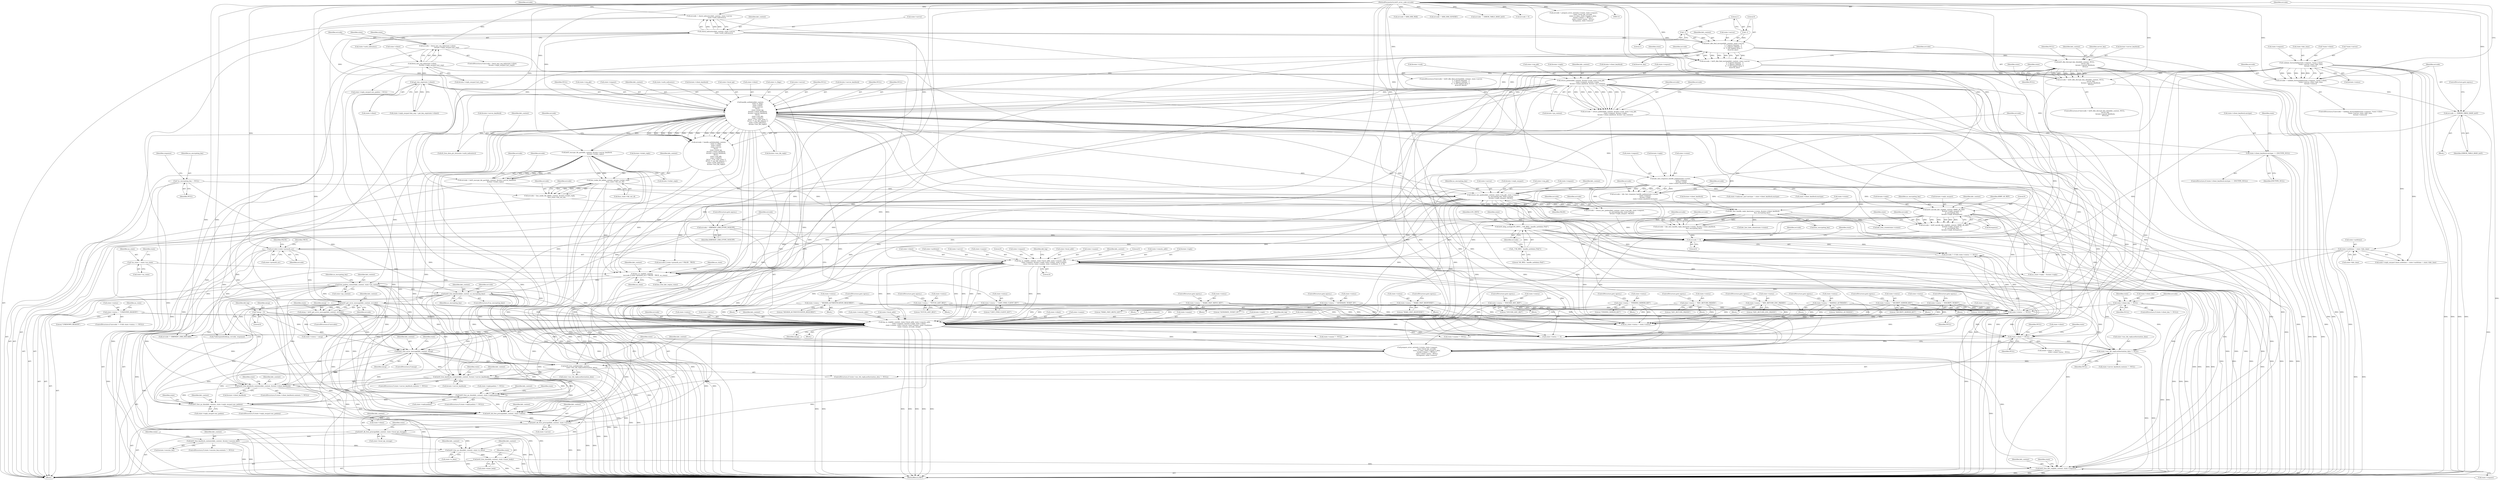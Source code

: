 digraph "0_krb5_ffb35baac6981f9e8914f8f3bffd37f284b85970@API" {
"1001007" [label="(Call,krb5_free_keyblock_contents(kdc_context, &state->client_keyblock))"];
"1000837" [label="(Call,krb5_free_keyblock(kdc_context, as_encrypting_key))"];
"1000830" [label="(Call,free_padata_context(kdc_context, state->pa_context))"];
"1000817" [label="(Call,kau_as_req(kdc_context,\n              (errcode || state->preauth_err) ? FALSE : TRUE, au_state))"];
"1000250" [label="(Call,krb5_dbe_decrypt_key_data(kdc_context, NULL,\n                                             server_key,\n                                             &state->server_keyblock,\n                                             NULL))"];
"1000228" [label="(Call,krb5_dbe_find_enctype(kdc_context, state->server,\n                                         -1, /* ignore keytype   */\n                                         -1, /* Ignore salttype  */\n                                         0,  /* Get highest kvno */\n                                         &server_key))"];
"1000198" [label="(Call,check_indicators(kdc_context, state->server,\n                               state->auth_indicators))"];
"1000233" [label="(Call,-1)"];
"1000235" [label="(Call,-1)"];
"1000521" [label="(Call,krb5_encrypt_tkt_part(kdc_context, &state->server_keyblock,\n                                    &state->ticket_reply))"];
"1000466" [label="(Call,handle_authdata(kdc_context,\n                              state->c_flags,\n                              state->client,\n                              state->server,\n                              NULL,\n                              state->local_tgt,\n                              &state->client_keyblock,\n                              &state->server_keyblock,\n                              NULL,\n                              state->req_pkt,\n                              state->request,\n                              NULL, /* for_user_princ */\n                              NULL, /* enc_tkt_request */\n                              state->auth_indicators,\n                              &state->enc_tkt_reply))"];
"1000413" [label="(Call,return_padata(kdc_context, &state->rock, state->req_pkt,\n                            state->request, &state->reply,\n                            &state->client_keyblock, &state->pa_context))"];
"1000172" [label="(Call,validate_forwardable(state->request, *state->client,\n                                        *state->server, state->kdc_time,\n                                        &state->status))"];
"1000341" [label="(Call,get_key_exp(state->client))"];
"1000307" [label="(Call,fetch_last_req_info(state->client,\n                                       &state->reply_encpart.last_req))"];
"1000542" [label="(Call,kau_make_tkt_id(kdc_context, &state->ticket_reply,\n                              &au_state->tkt_out_id))"];
"1000750" [label="(Call,log_as_req(kdc_context, state->local_addr, state->remote_addr,\n               state->request, &state->reply, state->client, state->cname,\n               state->server, state->sname, state->authtime, 0, 0, 0))"];
"1000677" [label="(Call,krb5_encode_kdc_rep(kdc_context, KRB5_AS_REP,\n                                  &state->reply_encpart, 0,\n                                  as_encrypting_key,\n                                  &state->reply, &response))"];
"1000635" [label="(Call,return_enc_padata(kdc_context, state->req_pkt, state->request,\n                                as_encrypting_key, state->server,\n                                &state->reply_encpart, FALSE))"];
"1000574" [label="(Call,kdc_fast_response_handle_padata(state->rstate,\n                                              state->request,\n                                              &state->reply,\n                                              state->client_keyblock.enctype))"];
"1000447" [label="(Call,state->client_keyblock.enctype == ENCTYPE_NULL)"];
"1000120" [label="(Call,*as_encrypting_key = NULL)"];
"1000386" [label="(Call,state->authtime = state->kdc_time)"];
"1000144" [label="(Call,*au_state = state->au_state)"];
"1000852" [label="(Call,log_as_req(kdc_context, state->local_addr, state->remote_addr,\n                   state->request, &state->reply, state->client,\n                   state->cname, state->server, state->sname, state->authtime,\n                   state->status, errcode, emsg))"];
"1000844" [label="(Call,krb5_get_error_message(kdc_context, errcode))"];
"1000820" [label="(Call,errcode || state->preauth_err)"];
"1000789" [label="(Call,errcode != 0)"];
"1000460" [label="(Call,errcode = KRB5KDC_ERR_ETYPE_NOSUPP)"];
"1000116" [label="(MethodParameterIn,krb5_error_code errcode)"];
"1000519" [label="(Call,errcode = krb5_encrypt_tkt_part(kdc_context, &state->server_keyblock,\n                                    &state->ticket_reply))"];
"1000612" [label="(Call,errcode = kdc_fast_handle_reply_key(state->rstate, &state->client_keyblock,\n                                        &as_encrypting_key))"];
"1000614" [label="(Call,kdc_fast_handle_reply_key(state->rstate, &state->client_keyblock,\n                                        &as_encrypting_key))"];
"1000411" [label="(Call,errcode = return_padata(kdc_context, &state->rock, state->req_pkt,\n                            state->request, &state->reply,\n                            &state->client_keyblock, &state->pa_context))"];
"1000305" [label="(Call,errcode = fetch_last_req_info(state->client,\n                                       &state->reply_encpart.last_req))"];
"1000196" [label="(Call,errcode = check_indicators(kdc_context, state->server,\n                               state->auth_indicators))"];
"1000192" [label="(Call,errcode += ERROR_TABLE_BASE_krb5)"];
"1000170" [label="(Call,errcode = validate_forwardable(state->request, *state->client,\n                                        *state->server, state->kdc_time,\n                                        &state->status))"];
"1000508" [label="(Call,krb5_klog_syslog(LOG_INFO, _(\"AS_REQ : handle_authdata (%d)\"),\n                         errcode))"];
"1000510" [label="(Call,_(\"AS_REQ : handle_authdata (%d)\"))"];
"1000464" [label="(Call,errcode = handle_authdata(kdc_context,\n                              state->c_flags,\n                              state->client,\n                              state->server,\n                              NULL,\n                              state->local_tgt,\n                              &state->client_keyblock,\n                              &state->server_keyblock,\n                              NULL,\n                              state->req_pkt,\n                              state->request,\n                              NULL, /* for_user_princ */\n                              NULL, /* enc_tkt_request */\n                              state->auth_indicators,\n                              &state->enc_tkt_reply))"];
"1000248" [label="(Call,errcode = krb5_dbe_decrypt_key_data(kdc_context, NULL,\n                                             server_key,\n                                             &state->server_keyblock,\n                                             NULL))"];
"1000675" [label="(Call,errcode = krb5_encode_kdc_rep(kdc_context, KRB5_AS_REP,\n                                  &state->reply_encpart, 0,\n                                  as_encrypting_key,\n                                  &state->reply, &response))"];
"1000226" [label="(Call,errcode = krb5_dbe_find_enctype(kdc_context, state->server,\n                                         -1, /* ignore keytype   */\n                                         -1, /* Ignore salttype  */\n                                         0,  /* Get highest kvno */\n                                         &server_key))"];
"1000572" [label="(Call,errcode = kdc_fast_response_handle_padata(state->rstate,\n                                              state->request,\n                                              &state->reply,\n                                              state->client_keyblock.enctype))"];
"1000633" [label="(Call,errcode = return_enc_padata(kdc_context, state->req_pkt, state->request,\n                                as_encrypting_key, state->server,\n                                &state->reply_encpart, FALSE))"];
"1000540" [label="(Call,errcode = kau_make_tkt_id(kdc_context, &state->ticket_reply,\n                              &au_state->tkt_out_id))"];
"1000655" [label="(Call,state->status = \"KDC_RETURN_ENC_PADATA\")"];
"1000714" [label="(Call,state->status = \"ENCODE_KDC_REP\")"];
"1000209" [label="(Call,state->status = \"HIGHER_AUTHENTICATION_REQUIRED\")"];
"1000318" [label="(Call,state->status = \"FETCH_LAST_REQ\")"];
"1000627" [label="(Call,state->status = \"MAKE_FAST_REPLY_KEY\")"];
"1000555" [label="(Call,state->status = \"GENERATE_TICKET_ID\")"];
"1000593" [label="(Call,state->status = \"MAKE_FAST_RESPONSE\")"];
"1000797" [label="(Call,state->status = \"UNKNOWN_REASON\")"];
"1000241" [label="(Call,state->status = \"FINDING_SERVER_KEY\")"];
"1000440" [label="(Call,state->status = \"KDC_RETURN_PADATA\")"];
"1000455" [label="(Call,state->status = \"CANT_FIND_CLIENT_KEY\")"];
"1000792" [label="(Call,state->status == NULL)"];
"1000513" [label="(Call,state->status = \"HANDLE_AUTHDATA\")"];
"1000260" [label="(Call,state->status = \"DECRYPT_SERVER_KEY\")"];
"1000534" [label="(Call,state->status = \"ENCRYPT_TICKET\")"];
"1000693" [label="(Call,state->client_key != NULL)"];
"1000842" [label="(Call,emsg = krb5_get_error_message(kdc_context, errcode))"];
"1000128" [label="(Call,*emsg = 0)"];
"1000978" [label="(Call,krb5_free_authdata(kdc_context,\n                           state->enc_tkt_reply.authorization_data))"];
"1000967" [label="(Call,krb5_free_error_message(kdc_context, emsg))"];
"1000971" [label="(Call,state->enc_tkt_reply.authorization_data != NULL)"];
"1000944" [label="(Call,state->client != NULL)"];
"1000993" [label="(Call,krb5_free_keyblock_contents(kdc_context, &state->server_keyblock))"];
"1001021" [label="(Call,krb5_free_pa_data(kdc_context, state->reply.padata))"];
"1001034" [label="(Call,krb5_free_pa_data(kdc_context, state->reply_encpart.enc_padata))"];
"1001061" [label="(Call,krb5_db_free_principal(kdc_context, state->client))"];
"1001066" [label="(Call,krb5_db_free_principal(kdc_context, state->server))"];
"1001071" [label="(Call,krb5_db_free_principal(kdc_context, state->local_tgt_storage))"];
"1001084" [label="(Call,krb5_free_keyblock_contents(kdc_context, &state->session_key))"];
"1001133" [label="(Call,krb5_free_pa_data(kdc_context, state->e_data))"];
"1001138" [label="(Call,krb5_free_data(kdc_context, state->inner_body))"];
"1001147" [label="(Call,krb5_free_kdc_req(kdc_context, state->request))"];
"1000697" [label="(Identifier,NULL)"];
"1000790" [label="(Identifier,errcode)"];
"1000612" [label="(Call,errcode = kdc_fast_handle_reply_key(state->rstate, &state->client_keyblock,\n                                        &as_encrypting_key))"];
"1000598" [label="(ControlStructure,goto egress;)"];
"1000979" [label="(Identifier,kdc_context)"];
"1000245" [label="(Literal,\"FINDING_SERVER_KEY\")"];
"1000191" [label="(Block,)"];
"1001147" [label="(Call,krb5_free_kdc_req(kdc_context, state->request))"];
"1000320" [label="(Identifier,state)"];
"1000448" [label="(Call,state->client_keyblock.enctype)"];
"1000176" [label="(Call,*state->client)"];
"1000490" [label="(Call,state->req_pkt)"];
"1000542" [label="(Call,kau_make_tkt_id(kdc_context, &state->ticket_reply,\n                              &au_state->tkt_out_id))"];
"1001140" [label="(Call,state->inner_body)"];
"1000830" [label="(Call,free_padata_context(kdc_context, state->pa_context))"];
"1001080" [label="(Identifier,state)"];
"1001149" [label="(Call,state->request)"];
"1000514" [label="(Call,state->status)"];
"1000196" [label="(Call,errcode = check_indicators(kdc_context, state->server,\n                               state->auth_indicators))"];
"1000882" [label="(Call,state->status)"];
"1000614" [label="(Call,kdc_fast_handle_reply_key(state->rstate, &state->client_keyblock,\n                                        &as_encrypting_key))"];
"1000508" [label="(Call,krb5_klog_syslog(LOG_INFO, _(\"AS_REQ : handle_authdata (%d)\"),\n                         errcode))"];
"1000817" [label="(Call,kau_as_req(kdc_context,\n              (errcode || state->preauth_err) ? FALSE : TRUE, au_state))"];
"1000306" [label="(Identifier,errcode)"];
"1000493" [label="(Call,state->request)"];
"1000702" [label="(Identifier,state)"];
"1000636" [label="(Identifier,kdc_context)"];
"1000782" [label="(Literal,0)"];
"1001138" [label="(Call,krb5_free_data(kdc_context, state->inner_body))"];
"1000986" [label="(Call,state->server_keyblock.contents != NULL)"];
"1000541" [label="(Identifier,errcode)"];
"1000574" [label="(Call,kdc_fast_response_handle_padata(state->rstate,\n                                              state->request,\n                                              &state->reply,\n                                              state->client_keyblock.enctype))"];
"1000535" [label="(Call,state->status)"];
"1000456" [label="(Call,state->status)"];
"1000968" [label="(Identifier,kdc_context)"];
"1000464" [label="(Call,errcode = handle_authdata(kdc_context,\n                              state->c_flags,\n                              state->client,\n                              state->server,\n                              NULL,\n                              state->local_tgt,\n                              &state->client_keyblock,\n                              &state->server_keyblock,\n                              NULL,\n                              state->req_pkt,\n                              state->request,\n                              NULL, /* for_user_princ */\n                              NULL, /* enc_tkt_request */\n                              state->auth_indicators,\n                              &state->enc_tkt_reply))"];
"1000318" [label="(Call,state->status = \"FETCH_LAST_REQ\")"];
"1000971" [label="(Call,state->enc_tkt_reply.authorization_data != NULL)"];
"1000572" [label="(Call,errcode = kdc_fast_response_handle_padata(state->rstate,\n                                              state->request,\n                                              &state->reply,\n                                              state->client_keyblock.enctype))"];
"1000411" [label="(Call,errcode = return_padata(kdc_context, &state->rock, state->req_pkt,\n                            state->request, &state->reply,\n                            &state->client_keyblock, &state->pa_context))"];
"1000989" [label="(Identifier,state)"];
"1000662" [label="(Call,kdc_fast_hide_client(state->rstate))"];
"1000387" [label="(Call,state->authtime)"];
"1000507" [label="(Block,)"];
"1000651" [label="(Identifier,FALSE)"];
"1000825" [label="(Identifier,FALSE)"];
"1000622" [label="(Call,&as_encrypting_key)"];
"1000130" [label="(Literal,0)"];
"1001021" [label="(Call,krb5_free_pa_data(kdc_context, state->reply.padata))"];
"1000169" [label="(ControlStructure,if ((errcode = validate_forwardable(state->request, *state->client,\n                                        *state->server, state->kdc_time,\n                                        &state->status))))"];
"1000827" [label="(Identifier,au_state)"];
"1000828" [label="(Call,kau_free_kdc_req(au_state))"];
"1000692" [label="(ControlStructure,if (state->client_key != NULL))"];
"1000926" [label="(Call,prepare_error_as(state->rstate, state->request,\n                                       state->local_tgt, errcode,\n                                       state->e_data, state->typed_e_data,\n                                       ((state->client != NULL) ?\n                                        state->client->princ : NULL),\n                                       &response, state->status))"];
"1000945" [label="(Call,state->client)"];
"1000822" [label="(Call,state->preauth_err)"];
"1000429" [label="(Call,&state->client_keyblock)"];
"1000195" [label="(ControlStructure,goto egress;)"];
"1000467" [label="(Identifier,kdc_context)"];
"1000758" [label="(Call,state->request)"];
"1000180" [label="(Call,*state->server)"];
"1000453" [label="(Identifier,ENCTYPE_NULL)"];
"1000253" [label="(Identifier,server_key)"];
"1000120" [label="(Call,*as_encrypting_key = NULL)"];
"1000446" [label="(ControlStructure,if (state->client_keyblock.enctype == ENCTYPE_NULL))"];
"1000995" [label="(Call,&state->server_keyblock)"];
"1000460" [label="(Call,errcode = KRB5KDC_ERR_ETYPE_NOSUPP)"];
"1000578" [label="(Call,state->request)"];
"1001063" [label="(Call,state->client)"];
"1000832" [label="(Call,state->pa_context)"];
"1000543" [label="(Identifier,kdc_context)"];
"1001139" [label="(Identifier,kdc_context)"];
"1000197" [label="(Identifier,errcode)"];
"1001034" [label="(Call,krb5_free_pa_data(kdc_context, state->reply_encpart.enc_padata))"];
"1000433" [label="(Call,&state->pa_context)"];
"1000265" [label="(ControlStructure,goto egress;)"];
"1001061" [label="(Call,krb5_db_free_principal(kdc_context, state->client))"];
"1000836" [label="(Identifier,as_encrypting_key)"];
"1000675" [label="(Call,errcode = krb5_encode_kdc_rep(kdc_context, KRB5_AS_REP,\n                                  &state->reply_encpart, 0,\n                                  as_encrypting_key,\n                                  &state->reply, &response))"];
"1000506" [label="(Identifier,errcode)"];
"1000517" [label="(Literal,\"HANDLE_AUTHDATA\")"];
"1000838" [label="(Identifier,kdc_context)"];
"1000918" [label="(Call,errcode > KRB_ERR_MAX)"];
"1000802" [label="(Call,au_state->status = state->status)"];
"1000511" [label="(Literal,\"AS_REQ : handle_authdata (%d)\")"];
"1000210" [label="(Call,state->status)"];
"1001073" [label="(Call,state->local_tgt_storage)"];
"1000258" [label="(Identifier,NULL)"];
"1001023" [label="(Call,state->reply.padata)"];
"1000593" [label="(Call,state->status = \"MAKE_FAST_RESPONSE\")"];
"1000943" [label="(Call,(state->client != NULL) ?\n                                        state->client->princ : NULL)"];
"1000305" [label="(Call,errcode = fetch_last_req_info(state->client,\n                                       &state->reply_encpart.last_req))"];
"1000694" [label="(Call,state->client_key)"];
"1000404" [label="(Call,state->reply_encpart.enc_padata = NULL)"];
"1000241" [label="(Call,state->status = \"FINDING_SERVER_KEY\")"];
"1000238" [label="(Call,&server_key)"];
"1001143" [label="(Call,kdc_free_rstate(state->rstate))"];
"1000573" [label="(Identifier,errcode)"];
"1000145" [label="(Identifier,au_state)"];
"1000319" [label="(Call,state->status)"];
"1000521" [label="(Call,krb5_encrypt_tkt_part(kdc_context, &state->server_keyblock,\n                                    &state->ticket_reply))"];
"1000171" [label="(Identifier,errcode)"];
"1001003" [label="(Identifier,state)"];
"1001017" [label="(Identifier,state)"];
"1000678" [label="(Identifier,kdc_context)"];
"1000851" [label="(Block,)"];
"1000422" [label="(Call,state->request)"];
"1000655" [label="(Call,state->status = \"KDC_RETURN_ENC_PADATA\")"];
"1000250" [label="(Call,krb5_dbe_decrypt_key_data(kdc_context, NULL,\n                                             server_key,\n                                             &state->server_keyblock,\n                                             NULL))"];
"1000498" [label="(Call,state->auth_indicators)"];
"1001152" [label="(Call,k5_free_data_ptr_list(state->auth_indicators))"];
"1000654" [label="(Block,)"];
"1000125" [label="(Identifier,response)"];
"1000229" [label="(Identifier,kdc_context)"];
"1000625" [label="(Identifier,errcode)"];
"1000254" [label="(Call,&state->server_keyblock)"];
"1000390" [label="(Call,state->kdc_time)"];
"1000440" [label="(Call,state->status = \"KDC_RETURN_PADATA\")"];
"1000873" [label="(Call,state->server)"];
"1000804" [label="(Identifier,au_state)"];
"1001076" [label="(ControlStructure,if (state->session_key.contents != NULL))"];
"1000853" [label="(Identifier,kdc_context)"];
"1000512" [label="(Identifier,errcode)"];
"1000789" [label="(Call,errcode != 0)"];
"1000794" [label="(Identifier,state)"];
"1000591" [label="(Identifier,errcode)"];
"1000515" [label="(Identifier,state)"];
"1000676" [label="(Identifier,errcode)"];
"1001007" [label="(Call,krb5_free_keyblock_contents(kdc_context, &state->client_keyblock))"];
"1000599" [label="(Call,state->reply.enc_part.enctype = state->client_keyblock.enctype)"];
"1000679" [label="(Identifier,KRB5_AS_REP)"];
"1000784" [label="(Identifier,did_log)"];
"1000555" [label="(Call,state->status = \"GENERATE_TICKET_ID\")"];
"1000236" [label="(Literal,1)"];
"1000510" [label="(Call,_(\"AS_REQ : handle_authdata (%d)\"))"];
"1000323" [label="(ControlStructure,goto egress;)"];
"1001014" [label="(Call,state->reply.padata != NULL)"];
"1000307" [label="(Call,fetch_last_req_info(state->client,\n                                       &state->reply_encpart.last_req))"];
"1000695" [label="(Identifier,state)"];
"1000752" [label="(Call,state->local_addr)"];
"1000597" [label="(Literal,\"MAKE_FAST_RESPONSE\")"];
"1000826" [label="(Identifier,TRUE)"];
"1000259" [label="(Block,)"];
"1000846" [label="(Identifier,errcode)"];
"1000117" [label="(Block,)"];
"1000921" [label="(Call,errcode = KRB_ERR_GENERIC)"];
"1000240" [label="(Block,)"];
"1000999" [label="(ControlStructure,if (state->client_keyblock.contents != NULL))"];
"1000457" [label="(Identifier,state)"];
"1000129" [label="(Identifier,emsg)"];
"1000225" [label="(ControlStructure,if ((errcode = krb5_dbe_find_enctype(kdc_context, state->server,\n                                         -1, /* ignore keytype   */\n                                         -1, /* Ignore salttype  */\n                                         0,  /* Get highest kvno */\n                                         &server_key))))"];
"1000187" [label="(Call,&state->status)"];
"1000774" [label="(Call,state->sname)"];
"1000481" [label="(Call,&state->client_keyblock)"];
"1001044" [label="(Identifier,state)"];
"1000712" [label="(Identifier,errcode)"];
"1000445" [label="(ControlStructure,goto egress;)"];
"1000713" [label="(Block,)"];
"1000264" [label="(Literal,\"DECRYPT_SERVER_KEY\")"];
"1001042" [label="(Call,state->cname != NULL)"];
"1000466" [label="(Call,handle_authdata(kdc_context,\n                              state->c_flags,\n                              state->client,\n                              state->server,\n                              NULL,\n                              state->local_tgt,\n                              &state->client_keyblock,\n                              &state->server_keyblock,\n                              NULL,\n                              state->req_pkt,\n                              state->request,\n                              NULL, /* for_user_princ */\n                              NULL, /* enc_tkt_request */\n                              state->auth_indicators,\n                              &state->enc_tkt_reply))"];
"1000519" [label="(Call,errcode = krb5_encrypt_tkt_part(kdc_context, &state->server_keyblock,\n                                    &state->ticket_reply))"];
"1001135" [label="(Call,state->e_data)"];
"1000581" [label="(Call,&state->reply)"];
"1000796" [label="(Identifier,NULL)"];
"1000900" [label="(Call,state->status = emsg)"];
"1000977" [label="(Identifier,NULL)"];
"1000791" [label="(Literal,0)"];
"1001009" [label="(Call,&state->client_keyblock)"];
"1001066" [label="(Call,krb5_db_free_principal(kdc_context, state->server))"];
"1000653" [label="(Identifier,errcode)"];
"1000459" [label="(Literal,\"CANT_FIND_CLIENT_KEY\")"];
"1000146" [label="(Call,state->au_state)"];
"1000539" [label="(ControlStructure,goto egress;)"];
"1001154" [label="(Identifier,state)"];
"1000980" [label="(Call,state->enc_tkt_reply.authorization_data)"];
"1000554" [label="(Block,)"];
"1001035" [label="(Identifier,kdc_context)"];
"1000415" [label="(Call,&state->rock)"];
"1000465" [label="(Identifier,errcode)"];
"1000751" [label="(Identifier,kdc_context)"];
"1000447" [label="(Call,state->client_keyblock.enctype == ENCTYPE_NULL)"];
"1000857" [label="(Call,state->remote_addr)"];
"1000262" [label="(Identifier,state)"];
"1000910" [label="(Call,errcode -= ERROR_TABLE_BASE_krb5)"];
"1000787" [label="(ControlStructure,if (errcode != 0 && state->status == NULL))"];
"1000951" [label="(Identifier,state)"];
"1001028" [label="(ControlStructure,if (state->reply_encpart.enc_padata))"];
"1000341" [label="(Call,get_key_exp(state->client))"];
"1000631" [label="(Literal,\"MAKE_FAST_REPLY_KEY\")"];
"1000462" [label="(Identifier,KRB5KDC_ERR_ETYPE_NOSUPP)"];
"1000173" [label="(Call,state->request)"];
"1000829" [label="(Identifier,au_state)"];
"1000335" [label="(Call,state->reply_encpart.key_exp = get_key_exp(state->client))"];
"1000985" [label="(ControlStructure,if (state->server_keyblock.contents != NULL))"];
"1000193" [label="(Identifier,errcode)"];
"1000252" [label="(Identifier,NULL)"];
"1000718" [label="(Literal,\"ENCODE_KDC_REP\")"];
"1000993" [label="(Call,krb5_free_keyblock_contents(kdc_context, &state->server_keyblock))"];
"1000684" [label="(Literal,0)"];
"1000837" [label="(Call,krb5_free_keyblock(kdc_context, as_encrypting_key))"];
"1000970" [label="(ControlStructure,if (state->enc_tkt_reply.authorization_data != NULL))"];
"1000972" [label="(Call,state->enc_tkt_reply.authorization_data)"];
"1000441" [label="(Call,state->status)"];
"1001022" [label="(Identifier,kdc_context)"];
"1000659" [label="(Literal,\"KDC_RETURN_ENC_PADATA\")"];
"1000780" [label="(Literal,0)"];
"1000150" [label="(Identifier,state)"];
"1000249" [label="(Identifier,errcode)"];
"1000478" [label="(Call,state->local_tgt)"];
"1000378" [label="(Call,state->reply_encpart.times.authtime = state->authtime = state->kdc_time)"];
"1000538" [label="(Literal,\"ENCRYPT_TICKET\")"];
"1000915" [label="(Call,errcode < 0)"];
"1000954" [label="(Identifier,NULL)"];
"1000686" [label="(Call,&state->reply)"];
"1001148" [label="(Identifier,kdc_context)"];
"1000854" [label="(Call,state->local_addr)"];
"1000471" [label="(Call,state->client)"];
"1000230" [label="(Call,state->server)"];
"1000419" [label="(Call,state->req_pkt)"];
"1000172" [label="(Call,validate_forwardable(state->request, *state->client,\n                                        *state->server, state->kdc_time,\n                                        &state->status))"];
"1000327" [label="(Identifier,state)"];
"1000843" [label="(Identifier,emsg)"];
"1000438" [label="(Identifier,errcode)"];
"1000840" [label="(ControlStructure,if (errcode))"];
"1000228" [label="(Call,krb5_dbe_find_enctype(kdc_context, state->server,\n                                         -1, /* ignore keytype   */\n                                         -1, /* Ignore salttype  */\n                                         0,  /* Get highest kvno */\n                                         &server_key))"];
"1000844" [label="(Call,krb5_get_error_message(kdc_context, errcode))"];
"1000594" [label="(Call,state->status)"];
"1000522" [label="(Identifier,kdc_context)"];
"1000613" [label="(Identifier,errcode)"];
"1000627" [label="(Call,state->status = \"MAKE_FAST_REPLY_KEY\")"];
"1000820" [label="(Call,errcode || state->preauth_err)"];
"1000518" [label="(ControlStructure,goto egress;)"];
"1000755" [label="(Call,state->remote_addr)"];
"1000867" [label="(Call,state->client)"];
"1000559" [label="(Literal,\"GENERATE_TICKET_ID\")"];
"1000261" [label="(Call,state->status)"];
"1000243" [label="(Identifier,state)"];
"1000532" [label="(Identifier,errcode)"];
"1000978" [label="(Call,krb5_free_authdata(kdc_context,\n                           state->enc_tkt_reply.authorization_data))"];
"1000203" [label="(Call,state->auth_indicators)"];
"1000761" [label="(Call,&state->reply)"];
"1000468" [label="(Call,state->c_flags)"];
"1000842" [label="(Call,emsg = krb5_get_error_message(kdc_context, errcode))"];
"1000412" [label="(Identifier,errcode)"];
"1000523" [label="(Call,&state->server_keyblock)"];
"1000260" [label="(Call,state->status = \"DECRYPT_SERVER_KEY\")"];
"1001084" [label="(Call,krb5_free_keyblock_contents(kdc_context, &state->session_key))"];
"1000184" [label="(Call,state->kdc_time)"];
"1000715" [label="(Call,state->status)"];
"1000965" [label="(ControlStructure,if (emsg))"];
"1000797" [label="(Call,state->status = \"UNKNOWN_REASON\")"];
"1000643" [label="(Identifier,as_encrypting_key)"];
"1000235" [label="(Call,-1)"];
"1000906" [label="(Call,errcode != KRB5KDC_ERR_DISCARD)"];
"1000474" [label="(Call,state->server)"];
"1000342" [label="(Call,state->client)"];
"1000634" [label="(Identifier,errcode)"];
"1000948" [label="(Identifier,NULL)"];
"1000311" [label="(Call,&state->reply_encpart.last_req)"];
"1000845" [label="(Identifier,kdc_context)"];
"1000852" [label="(Call,log_as_req(kdc_context, state->local_addr, state->remote_addr,\n                   state->request, &state->reply, state->client,\n                   state->cname, state->server, state->sname, state->authtime,\n                   state->status, errcode, emsg))"];
"1000798" [label="(Call,state->status)"];
"1000628" [label="(Call,state->status)"];
"1000209" [label="(Call,state->status = \"HIGHER_AUTHENTICATION_REQUIRED\")"];
"1000553" [label="(Identifier,errcode)"];
"1000849" [label="(Identifier,state)"];
"1000322" [label="(Literal,\"FETCH_LAST_REQ\")"];
"1000585" [label="(Call,state->client_keyblock.enctype)"];
"1000477" [label="(Identifier,NULL)"];
"1000560" [label="(ControlStructure,goto egress;)"];
"1001133" [label="(Call,krb5_free_pa_data(kdc_context, state->e_data))"];
"1001031" [label="(Identifier,state)"];
"1000513" [label="(Call,state->status = \"HANDLE_AUTHDATA\")"];
"1000509" [label="(Identifier,LOG_INFO)"];
"1000592" [label="(Block,)"];
"1000248" [label="(Call,errcode = krb5_dbe_decrypt_key_data(kdc_context, NULL,\n                                             server_key,\n                                             &state->server_keyblock,\n                                             NULL))"];
"1000198" [label="(Call,check_indicators(kdc_context, state->server,\n                               state->auth_indicators))"];
"1001096" [label="(Identifier,state)"];
"1000269" [label="(Identifier,state)"];
"1000765" [label="(Call,state->client)"];
"1000821" [label="(Identifier,errcode)"];
"1000386" [label="(Call,state->authtime = state->kdc_time)"];
"1000894" [label="(Call,state->status == 0)"];
"1000870" [label="(Call,state->cname)"];
"1000425" [label="(Call,&state->reply)"];
"1000924" [label="(Call,errcode = prepare_error_as(state->rstate, state->request,\n                                       state->local_tgt, errcode,\n                                       state->e_data, state->typed_e_data,\n                                       ((state->client != NULL) ?\n                                        state->client->princ : NULL),\n                                       &response, state->status))"];
"1000967" [label="(Call,krb5_free_error_message(kdc_context, emsg))"];
"1001036" [label="(Call,state->reply_encpart.enc_padata)"];
"1001067" [label="(Identifier,kdc_context)"];
"1000685" [label="(Identifier,as_encrypting_key)"];
"1000788" [label="(Call,errcode != 0 && state->status == NULL)"];
"1000886" [label="(Identifier,emsg)"];
"1000533" [label="(Block,)"];
"1000208" [label="(Block,)"];
"1000308" [label="(Call,state->client)"];
"1000548" [label="(Call,&au_state->tkt_out_id)"];
"1001162" [label="(Call,(*oldrespond)(oldarg, errcode, response))"];
"1000414" [label="(Identifier,kdc_context)"];
"1000226" [label="(Call,errcode = krb5_dbe_find_enctype(kdc_context, state->server,\n                                         -1, /* ignore keytype   */\n                                         -1, /* Ignore salttype  */\n                                         0,  /* Get highest kvno */\n                                         &server_key))"];
"1000455" [label="(Call,state->status = \"CANT_FIND_CLIENT_KEY\")"];
"1000501" [label="(Call,&state->enc_tkt_reply)"];
"1000644" [label="(Call,state->server)"];
"1000116" [label="(MethodParameterIn,krb5_error_code errcode)"];
"1000461" [label="(Identifier,errcode)"];
"1000618" [label="(Call,&state->client_keyblock)"];
"1000213" [label="(Literal,\"HIGHER_AUTHENTICATION_REQUIRED\")"];
"1000199" [label="(Identifier,kdc_context)"];
"1000777" [label="(Call,state->authtime)"];
"1000818" [label="(Identifier,kdc_context)"];
"1000192" [label="(Call,errcode += ERROR_TABLE_BASE_krb5)"];
"1000656" [label="(Call,state->status)"];
"1001085" [label="(Identifier,kdc_context)"];
"1000831" [label="(Identifier,kdc_context)"];
"1000750" [label="(Call,log_as_req(kdc_context, state->local_addr, state->remote_addr,\n               state->request, &state->reply, state->client, state->cname,\n               state->server, state->sname, state->authtime, 0, 0, 0))"];
"1000527" [label="(Call,&state->ticket_reply)"];
"1000304" [label="(ControlStructure,if ((errcode = fetch_last_req_info(state->client,\n                                       &state->reply_encpart.last_req))))"];
"1000439" [label="(Block,)"];
"1000994" [label="(Identifier,kdc_context)"];
"1000677" [label="(Call,krb5_encode_kdc_rep(kdc_context, KRB5_AS_REP,\n                                  &state->reply_encpart, 0,\n                                  as_encrypting_key,\n                                  &state->reply, &response))"];
"1001134" [label="(Identifier,kdc_context)"];
"1000485" [label="(Call,&state->server_keyblock)"];
"1000801" [label="(Literal,\"UNKNOWN_REASON\")"];
"1000860" [label="(Call,state->request)"];
"1000463" [label="(ControlStructure,goto egress;)"];
"1000876" [label="(Call,state->sname)"];
"1000534" [label="(Call,state->status = \"ENCRYPT_TICKET\")"];
"1000771" [label="(Call,state->server)"];
"1000540" [label="(Call,errcode = kau_make_tkt_id(kdc_context, &state->ticket_reply,\n                              &au_state->tkt_out_id))"];
"1000497" [label="(Identifier,NULL)"];
"1000974" [label="(Identifier,state)"];
"1000454" [label="(Block,)"];
"1000693" [label="(Call,state->client_key != NULL)"];
"1000863" [label="(Call,&state->reply)"];
"1000793" [label="(Call,state->status)"];
"1000635" [label="(Call,return_enc_padata(kdc_context, state->req_pkt, state->request,\n                                as_encrypting_key, state->server,\n                                &state->reply_encpart, FALSE))"];
"1000719" [label="(ControlStructure,goto egress;)"];
"1000170" [label="(Call,errcode = validate_forwardable(state->request, *state->client,\n                                        *state->server, state->kdc_time,\n                                        &state->status))"];
"1000647" [label="(Call,&state->reply_encpart)"];
"1000660" [label="(ControlStructure,goto egress;)"];
"1001166" [label="(MethodReturn,RET)"];
"1000944" [label="(Call,state->client != NULL)"];
"1001086" [label="(Call,&state->session_key)"];
"1000835" [label="(ControlStructure,if (as_encrypting_key))"];
"1000714" [label="(Call,state->status = \"ENCODE_KDC_REP\")"];
"1000233" [label="(Call,-1)"];
"1000575" [label="(Call,state->rstate)"];
"1001068" [label="(Call,state->server)"];
"1000207" [label="(Identifier,errcode)"];
"1000237" [label="(Literal,0)"];
"1000251" [label="(Identifier,kdc_context)"];
"1000520" [label="(Identifier,errcode)"];
"1000792" [label="(Call,state->status == NULL)"];
"1000128" [label="(Call,*emsg = 0)"];
"1000841" [label="(Identifier,errcode)"];
"1000615" [label="(Call,state->rstate)"];
"1000690" [label="(Call,&response)"];
"1000413" [label="(Call,return_padata(kdc_context, &state->rock, state->req_pkt,\n                            state->request, &state->reply,\n                            &state->client_keyblock, &state->pa_context))"];
"1000317" [label="(Block,)"];
"1000122" [label="(Identifier,NULL)"];
"1000496" [label="(Identifier,NULL)"];
"1000247" [label="(ControlStructure,if ((errcode = krb5_dbe_decrypt_key_data(kdc_context, NULL,\n                                             server_key,\n                                             &state->server_keyblock,\n                                             NULL))))"];
"1000200" [label="(Call,state->server)"];
"1000888" [label="(Identifier,did_log)"];
"1000121" [label="(Identifier,as_encrypting_key)"];
"1000819" [label="(Call,(errcode || state->preauth_err) ? FALSE : TRUE)"];
"1000633" [label="(Call,errcode = return_enc_padata(kdc_context, state->req_pkt, state->request,\n                                as_encrypting_key, state->server,\n                                &state->reply_encpart, FALSE))"];
"1000626" [label="(Block,)"];
"1000144" [label="(Call,*au_state = state->au_state)"];
"1000234" [label="(Literal,1)"];
"1000680" [label="(Call,&state->reply_encpart)"];
"1000246" [label="(ControlStructure,goto egress;)"];
"1000839" [label="(Identifier,as_encrypting_key)"];
"1001072" [label="(Identifier,kdc_context)"];
"1000969" [label="(Identifier,emsg)"];
"1000768" [label="(Call,state->cname)"];
"1000809" [label="(Call,au_state->reply = &state->reply)"];
"1000781" [label="(Literal,0)"];
"1001071" [label="(Call,krb5_db_free_principal(kdc_context, state->local_tgt_storage))"];
"1000194" [label="(Identifier,ERROR_TABLE_BASE_krb5)"];
"1000214" [label="(ControlStructure,goto egress;)"];
"1000444" [label="(Literal,\"KDC_RETURN_PADATA\")"];
"1001013" [label="(ControlStructure,if (state->reply.padata != NULL))"];
"1001008" [label="(Identifier,kdc_context)"];
"1000489" [label="(Identifier,NULL)"];
"1001052" [label="(Call,state->sname != NULL)"];
"1000556" [label="(Call,state->status)"];
"1000242" [label="(Call,state->status)"];
"1000879" [label="(Call,state->authtime)"];
"1000133" [label="(Identifier,did_log)"];
"1000885" [label="(Identifier,errcode)"];
"1000632" [label="(ControlStructure,goto egress;)"];
"1000544" [label="(Call,&state->ticket_reply)"];
"1000637" [label="(Call,state->req_pkt)"];
"1000227" [label="(Identifier,errcode)"];
"1001062" [label="(Identifier,kdc_context)"];
"1001145" [label="(Identifier,state)"];
"1000640" [label="(Call,state->request)"];
"1001007" -> "1000999"  [label="AST: "];
"1001007" -> "1001009"  [label="CFG: "];
"1001008" -> "1001007"  [label="AST: "];
"1001009" -> "1001007"  [label="AST: "];
"1001017" -> "1001007"  [label="CFG: "];
"1001007" -> "1001166"  [label="DDG: "];
"1001007" -> "1001166"  [label="DDG: "];
"1000837" -> "1001007"  [label="DDG: "];
"1000852" -> "1001007"  [label="DDG: "];
"1000978" -> "1001007"  [label="DDG: "];
"1000993" -> "1001007"  [label="DDG: "];
"1000830" -> "1001007"  [label="DDG: "];
"1000844" -> "1001007"  [label="DDG: "];
"1000967" -> "1001007"  [label="DDG: "];
"1000614" -> "1001007"  [label="DDG: "];
"1000466" -> "1001007"  [label="DDG: "];
"1000413" -> "1001007"  [label="DDG: "];
"1001007" -> "1001021"  [label="DDG: "];
"1001007" -> "1001034"  [label="DDG: "];
"1001007" -> "1001061"  [label="DDG: "];
"1000837" -> "1000835"  [label="AST: "];
"1000837" -> "1000839"  [label="CFG: "];
"1000838" -> "1000837"  [label="AST: "];
"1000839" -> "1000837"  [label="AST: "];
"1000841" -> "1000837"  [label="CFG: "];
"1000837" -> "1001166"  [label="DDG: "];
"1000837" -> "1001166"  [label="DDG: "];
"1000830" -> "1000837"  [label="DDG: "];
"1000635" -> "1000837"  [label="DDG: "];
"1000677" -> "1000837"  [label="DDG: "];
"1000120" -> "1000837"  [label="DDG: "];
"1000837" -> "1000844"  [label="DDG: "];
"1000837" -> "1000852"  [label="DDG: "];
"1000837" -> "1000967"  [label="DDG: "];
"1000837" -> "1000978"  [label="DDG: "];
"1000837" -> "1000993"  [label="DDG: "];
"1000837" -> "1001021"  [label="DDG: "];
"1000837" -> "1001034"  [label="DDG: "];
"1000837" -> "1001061"  [label="DDG: "];
"1000830" -> "1000117"  [label="AST: "];
"1000830" -> "1000832"  [label="CFG: "];
"1000831" -> "1000830"  [label="AST: "];
"1000832" -> "1000830"  [label="AST: "];
"1000836" -> "1000830"  [label="CFG: "];
"1000830" -> "1001166"  [label="DDG: "];
"1000830" -> "1001166"  [label="DDG: "];
"1000817" -> "1000830"  [label="DDG: "];
"1000413" -> "1000830"  [label="DDG: "];
"1000830" -> "1000844"  [label="DDG: "];
"1000830" -> "1000852"  [label="DDG: "];
"1000830" -> "1000967"  [label="DDG: "];
"1000830" -> "1000978"  [label="DDG: "];
"1000830" -> "1000993"  [label="DDG: "];
"1000830" -> "1001021"  [label="DDG: "];
"1000830" -> "1001034"  [label="DDG: "];
"1000830" -> "1001061"  [label="DDG: "];
"1000817" -> "1000117"  [label="AST: "];
"1000817" -> "1000827"  [label="CFG: "];
"1000818" -> "1000817"  [label="AST: "];
"1000819" -> "1000817"  [label="AST: "];
"1000827" -> "1000817"  [label="AST: "];
"1000829" -> "1000817"  [label="CFG: "];
"1000817" -> "1001166"  [label="DDG: "];
"1000817" -> "1001166"  [label="DDG: "];
"1000250" -> "1000817"  [label="DDG: "];
"1000521" -> "1000817"  [label="DDG: "];
"1000466" -> "1000817"  [label="DDG: "];
"1000542" -> "1000817"  [label="DDG: "];
"1000750" -> "1000817"  [label="DDG: "];
"1000677" -> "1000817"  [label="DDG: "];
"1000228" -> "1000817"  [label="DDG: "];
"1000413" -> "1000817"  [label="DDG: "];
"1000198" -> "1000817"  [label="DDG: "];
"1000635" -> "1000817"  [label="DDG: "];
"1000635" -> "1000817"  [label="DDG: "];
"1000144" -> "1000817"  [label="DDG: "];
"1000817" -> "1000828"  [label="DDG: "];
"1000250" -> "1000248"  [label="AST: "];
"1000250" -> "1000258"  [label="CFG: "];
"1000251" -> "1000250"  [label="AST: "];
"1000252" -> "1000250"  [label="AST: "];
"1000253" -> "1000250"  [label="AST: "];
"1000254" -> "1000250"  [label="AST: "];
"1000258" -> "1000250"  [label="AST: "];
"1000248" -> "1000250"  [label="CFG: "];
"1000250" -> "1001166"  [label="DDG: "];
"1000250" -> "1001166"  [label="DDG: "];
"1000250" -> "1000248"  [label="DDG: "];
"1000250" -> "1000248"  [label="DDG: "];
"1000250" -> "1000248"  [label="DDG: "];
"1000250" -> "1000248"  [label="DDG: "];
"1000228" -> "1000250"  [label="DDG: "];
"1000250" -> "1000404"  [label="DDG: "];
"1000250" -> "1000413"  [label="DDG: "];
"1000250" -> "1000466"  [label="DDG: "];
"1000250" -> "1000466"  [label="DDG: "];
"1000250" -> "1000792"  [label="DDG: "];
"1000250" -> "1000944"  [label="DDG: "];
"1000250" -> "1000971"  [label="DDG: "];
"1000250" -> "1000993"  [label="DDG: "];
"1000228" -> "1000226"  [label="AST: "];
"1000228" -> "1000238"  [label="CFG: "];
"1000229" -> "1000228"  [label="AST: "];
"1000230" -> "1000228"  [label="AST: "];
"1000233" -> "1000228"  [label="AST: "];
"1000235" -> "1000228"  [label="AST: "];
"1000237" -> "1000228"  [label="AST: "];
"1000238" -> "1000228"  [label="AST: "];
"1000226" -> "1000228"  [label="CFG: "];
"1000228" -> "1001166"  [label="DDG: "];
"1000228" -> "1001166"  [label="DDG: "];
"1000228" -> "1000226"  [label="DDG: "];
"1000228" -> "1000226"  [label="DDG: "];
"1000228" -> "1000226"  [label="DDG: "];
"1000228" -> "1000226"  [label="DDG: "];
"1000228" -> "1000226"  [label="DDG: "];
"1000198" -> "1000228"  [label="DDG: "];
"1000198" -> "1000228"  [label="DDG: "];
"1000233" -> "1000228"  [label="DDG: "];
"1000235" -> "1000228"  [label="DDG: "];
"1000228" -> "1000466"  [label="DDG: "];
"1000228" -> "1000852"  [label="DDG: "];
"1000228" -> "1001066"  [label="DDG: "];
"1000198" -> "1000196"  [label="AST: "];
"1000198" -> "1000203"  [label="CFG: "];
"1000199" -> "1000198"  [label="AST: "];
"1000200" -> "1000198"  [label="AST: "];
"1000203" -> "1000198"  [label="AST: "];
"1000196" -> "1000198"  [label="CFG: "];
"1000198" -> "1000196"  [label="DDG: "];
"1000198" -> "1000196"  [label="DDG: "];
"1000198" -> "1000196"  [label="DDG: "];
"1000198" -> "1000466"  [label="DDG: "];
"1000198" -> "1000852"  [label="DDG: "];
"1000198" -> "1001066"  [label="DDG: "];
"1000198" -> "1001152"  [label="DDG: "];
"1000233" -> "1000234"  [label="CFG: "];
"1000234" -> "1000233"  [label="AST: "];
"1000236" -> "1000233"  [label="CFG: "];
"1000235" -> "1000236"  [label="CFG: "];
"1000236" -> "1000235"  [label="AST: "];
"1000237" -> "1000235"  [label="CFG: "];
"1000521" -> "1000519"  [label="AST: "];
"1000521" -> "1000527"  [label="CFG: "];
"1000522" -> "1000521"  [label="AST: "];
"1000523" -> "1000521"  [label="AST: "];
"1000527" -> "1000521"  [label="AST: "];
"1000519" -> "1000521"  [label="CFG: "];
"1000521" -> "1001166"  [label="DDG: "];
"1000521" -> "1001166"  [label="DDG: "];
"1000521" -> "1000519"  [label="DDG: "];
"1000521" -> "1000519"  [label="DDG: "];
"1000521" -> "1000519"  [label="DDG: "];
"1000466" -> "1000521"  [label="DDG: "];
"1000466" -> "1000521"  [label="DDG: "];
"1000521" -> "1000542"  [label="DDG: "];
"1000521" -> "1000542"  [label="DDG: "];
"1000521" -> "1000993"  [label="DDG: "];
"1000466" -> "1000464"  [label="AST: "];
"1000466" -> "1000501"  [label="CFG: "];
"1000467" -> "1000466"  [label="AST: "];
"1000468" -> "1000466"  [label="AST: "];
"1000471" -> "1000466"  [label="AST: "];
"1000474" -> "1000466"  [label="AST: "];
"1000477" -> "1000466"  [label="AST: "];
"1000478" -> "1000466"  [label="AST: "];
"1000481" -> "1000466"  [label="AST: "];
"1000485" -> "1000466"  [label="AST: "];
"1000489" -> "1000466"  [label="AST: "];
"1000490" -> "1000466"  [label="AST: "];
"1000493" -> "1000466"  [label="AST: "];
"1000496" -> "1000466"  [label="AST: "];
"1000497" -> "1000466"  [label="AST: "];
"1000498" -> "1000466"  [label="AST: "];
"1000501" -> "1000466"  [label="AST: "];
"1000464" -> "1000466"  [label="CFG: "];
"1000466" -> "1001166"  [label="DDG: "];
"1000466" -> "1001166"  [label="DDG: "];
"1000466" -> "1001166"  [label="DDG: "];
"1000466" -> "1001166"  [label="DDG: "];
"1000466" -> "1001166"  [label="DDG: "];
"1000466" -> "1001166"  [label="DDG: "];
"1000466" -> "1000464"  [label="DDG: "];
"1000466" -> "1000464"  [label="DDG: "];
"1000466" -> "1000464"  [label="DDG: "];
"1000466" -> "1000464"  [label="DDG: "];
"1000466" -> "1000464"  [label="DDG: "];
"1000466" -> "1000464"  [label="DDG: "];
"1000466" -> "1000464"  [label="DDG: "];
"1000466" -> "1000464"  [label="DDG: "];
"1000466" -> "1000464"  [label="DDG: "];
"1000466" -> "1000464"  [label="DDG: "];
"1000466" -> "1000464"  [label="DDG: "];
"1000466" -> "1000464"  [label="DDG: "];
"1000413" -> "1000466"  [label="DDG: "];
"1000413" -> "1000466"  [label="DDG: "];
"1000413" -> "1000466"  [label="DDG: "];
"1000413" -> "1000466"  [label="DDG: "];
"1000341" -> "1000466"  [label="DDG: "];
"1000466" -> "1000574"  [label="DDG: "];
"1000466" -> "1000614"  [label="DDG: "];
"1000466" -> "1000635"  [label="DDG: "];
"1000466" -> "1000635"  [label="DDG: "];
"1000466" -> "1000693"  [label="DDG: "];
"1000466" -> "1000750"  [label="DDG: "];
"1000466" -> "1000792"  [label="DDG: "];
"1000466" -> "1000852"  [label="DDG: "];
"1000466" -> "1000852"  [label="DDG: "];
"1000466" -> "1000852"  [label="DDG: "];
"1000466" -> "1000926"  [label="DDG: "];
"1000466" -> "1000926"  [label="DDG: "];
"1000466" -> "1000944"  [label="DDG: "];
"1000466" -> "1000944"  [label="DDG: "];
"1000466" -> "1000971"  [label="DDG: "];
"1000466" -> "1000993"  [label="DDG: "];
"1000466" -> "1001061"  [label="DDG: "];
"1000466" -> "1001066"  [label="DDG: "];
"1000466" -> "1001147"  [label="DDG: "];
"1000466" -> "1001152"  [label="DDG: "];
"1000413" -> "1000411"  [label="AST: "];
"1000413" -> "1000433"  [label="CFG: "];
"1000414" -> "1000413"  [label="AST: "];
"1000415" -> "1000413"  [label="AST: "];
"1000419" -> "1000413"  [label="AST: "];
"1000422" -> "1000413"  [label="AST: "];
"1000425" -> "1000413"  [label="AST: "];
"1000429" -> "1000413"  [label="AST: "];
"1000433" -> "1000413"  [label="AST: "];
"1000411" -> "1000413"  [label="CFG: "];
"1000413" -> "1001166"  [label="DDG: "];
"1000413" -> "1001166"  [label="DDG: "];
"1000413" -> "1001166"  [label="DDG: "];
"1000413" -> "1001166"  [label="DDG: "];
"1000413" -> "1000411"  [label="DDG: "];
"1000413" -> "1000411"  [label="DDG: "];
"1000413" -> "1000411"  [label="DDG: "];
"1000413" -> "1000411"  [label="DDG: "];
"1000413" -> "1000411"  [label="DDG: "];
"1000413" -> "1000411"  [label="DDG: "];
"1000413" -> "1000411"  [label="DDG: "];
"1000172" -> "1000413"  [label="DDG: "];
"1000413" -> "1000574"  [label="DDG: "];
"1000413" -> "1000809"  [label="DDG: "];
"1000413" -> "1000852"  [label="DDG: "];
"1000413" -> "1000852"  [label="DDG: "];
"1000413" -> "1000926"  [label="DDG: "];
"1000413" -> "1001147"  [label="DDG: "];
"1000172" -> "1000170"  [label="AST: "];
"1000172" -> "1000187"  [label="CFG: "];
"1000173" -> "1000172"  [label="AST: "];
"1000176" -> "1000172"  [label="AST: "];
"1000180" -> "1000172"  [label="AST: "];
"1000184" -> "1000172"  [label="AST: "];
"1000187" -> "1000172"  [label="AST: "];
"1000170" -> "1000172"  [label="CFG: "];
"1000172" -> "1001166"  [label="DDG: "];
"1000172" -> "1001166"  [label="DDG: "];
"1000172" -> "1001166"  [label="DDG: "];
"1000172" -> "1001166"  [label="DDG: "];
"1000172" -> "1000170"  [label="DDG: "];
"1000172" -> "1000170"  [label="DDG: "];
"1000172" -> "1000170"  [label="DDG: "];
"1000172" -> "1000170"  [label="DDG: "];
"1000172" -> "1000170"  [label="DDG: "];
"1000172" -> "1000378"  [label="DDG: "];
"1000172" -> "1000386"  [label="DDG: "];
"1000172" -> "1000792"  [label="DDG: "];
"1000172" -> "1000802"  [label="DDG: "];
"1000172" -> "1000852"  [label="DDG: "];
"1000172" -> "1000852"  [label="DDG: "];
"1000172" -> "1000894"  [label="DDG: "];
"1000172" -> "1000926"  [label="DDG: "];
"1000172" -> "1000926"  [label="DDG: "];
"1000172" -> "1001147"  [label="DDG: "];
"1000341" -> "1000335"  [label="AST: "];
"1000341" -> "1000342"  [label="CFG: "];
"1000342" -> "1000341"  [label="AST: "];
"1000335" -> "1000341"  [label="CFG: "];
"1000341" -> "1000335"  [label="DDG: "];
"1000307" -> "1000341"  [label="DDG: "];
"1000341" -> "1000852"  [label="DDG: "];
"1000341" -> "1000944"  [label="DDG: "];
"1000341" -> "1001061"  [label="DDG: "];
"1000307" -> "1000305"  [label="AST: "];
"1000307" -> "1000311"  [label="CFG: "];
"1000308" -> "1000307"  [label="AST: "];
"1000311" -> "1000307"  [label="AST: "];
"1000305" -> "1000307"  [label="CFG: "];
"1000307" -> "1001166"  [label="DDG: "];
"1000307" -> "1000305"  [label="DDG: "];
"1000307" -> "1000305"  [label="DDG: "];
"1000307" -> "1000852"  [label="DDG: "];
"1000307" -> "1000944"  [label="DDG: "];
"1000307" -> "1001061"  [label="DDG: "];
"1000542" -> "1000540"  [label="AST: "];
"1000542" -> "1000548"  [label="CFG: "];
"1000543" -> "1000542"  [label="AST: "];
"1000544" -> "1000542"  [label="AST: "];
"1000548" -> "1000542"  [label="AST: "];
"1000540" -> "1000542"  [label="CFG: "];
"1000542" -> "1001166"  [label="DDG: "];
"1000542" -> "1001166"  [label="DDG: "];
"1000542" -> "1000540"  [label="DDG: "];
"1000542" -> "1000540"  [label="DDG: "];
"1000542" -> "1000540"  [label="DDG: "];
"1000542" -> "1000635"  [label="DDG: "];
"1000750" -> "1000117"  [label="AST: "];
"1000750" -> "1000782"  [label="CFG: "];
"1000751" -> "1000750"  [label="AST: "];
"1000752" -> "1000750"  [label="AST: "];
"1000755" -> "1000750"  [label="AST: "];
"1000758" -> "1000750"  [label="AST: "];
"1000761" -> "1000750"  [label="AST: "];
"1000765" -> "1000750"  [label="AST: "];
"1000768" -> "1000750"  [label="AST: "];
"1000771" -> "1000750"  [label="AST: "];
"1000774" -> "1000750"  [label="AST: "];
"1000777" -> "1000750"  [label="AST: "];
"1000780" -> "1000750"  [label="AST: "];
"1000781" -> "1000750"  [label="AST: "];
"1000782" -> "1000750"  [label="AST: "];
"1000784" -> "1000750"  [label="CFG: "];
"1000750" -> "1001166"  [label="DDG: "];
"1000750" -> "1001166"  [label="DDG: "];
"1000750" -> "1001166"  [label="DDG: "];
"1000750" -> "1001166"  [label="DDG: "];
"1000677" -> "1000750"  [label="DDG: "];
"1000677" -> "1000750"  [label="DDG: "];
"1000635" -> "1000750"  [label="DDG: "];
"1000635" -> "1000750"  [label="DDG: "];
"1000386" -> "1000750"  [label="DDG: "];
"1000750" -> "1000809"  [label="DDG: "];
"1000750" -> "1000852"  [label="DDG: "];
"1000750" -> "1000852"  [label="DDG: "];
"1000750" -> "1000852"  [label="DDG: "];
"1000750" -> "1000852"  [label="DDG: "];
"1000750" -> "1000852"  [label="DDG: "];
"1000750" -> "1000852"  [label="DDG: "];
"1000750" -> "1000852"  [label="DDG: "];
"1000750" -> "1000852"  [label="DDG: "];
"1000750" -> "1000852"  [label="DDG: "];
"1000750" -> "1000926"  [label="DDG: "];
"1000750" -> "1000944"  [label="DDG: "];
"1000750" -> "1001042"  [label="DDG: "];
"1000750" -> "1001052"  [label="DDG: "];
"1000750" -> "1001061"  [label="DDG: "];
"1000750" -> "1001066"  [label="DDG: "];
"1000750" -> "1001147"  [label="DDG: "];
"1000677" -> "1000675"  [label="AST: "];
"1000677" -> "1000690"  [label="CFG: "];
"1000678" -> "1000677"  [label="AST: "];
"1000679" -> "1000677"  [label="AST: "];
"1000680" -> "1000677"  [label="AST: "];
"1000684" -> "1000677"  [label="AST: "];
"1000685" -> "1000677"  [label="AST: "];
"1000686" -> "1000677"  [label="AST: "];
"1000690" -> "1000677"  [label="AST: "];
"1000675" -> "1000677"  [label="CFG: "];
"1000677" -> "1001166"  [label="DDG: "];
"1000677" -> "1001166"  [label="DDG: "];
"1000677" -> "1001166"  [label="DDG: "];
"1000677" -> "1001166"  [label="DDG: "];
"1000677" -> "1000675"  [label="DDG: "];
"1000677" -> "1000675"  [label="DDG: "];
"1000677" -> "1000675"  [label="DDG: "];
"1000677" -> "1000675"  [label="DDG: "];
"1000677" -> "1000675"  [label="DDG: "];
"1000677" -> "1000675"  [label="DDG: "];
"1000677" -> "1000675"  [label="DDG: "];
"1000635" -> "1000677"  [label="DDG: "];
"1000635" -> "1000677"  [label="DDG: "];
"1000635" -> "1000677"  [label="DDG: "];
"1000574" -> "1000677"  [label="DDG: "];
"1000677" -> "1000809"  [label="DDG: "];
"1000677" -> "1000852"  [label="DDG: "];
"1000677" -> "1000926"  [label="DDG: "];
"1000635" -> "1000633"  [label="AST: "];
"1000635" -> "1000651"  [label="CFG: "];
"1000636" -> "1000635"  [label="AST: "];
"1000637" -> "1000635"  [label="AST: "];
"1000640" -> "1000635"  [label="AST: "];
"1000643" -> "1000635"  [label="AST: "];
"1000644" -> "1000635"  [label="AST: "];
"1000647" -> "1000635"  [label="AST: "];
"1000651" -> "1000635"  [label="AST: "];
"1000633" -> "1000635"  [label="CFG: "];
"1000635" -> "1001166"  [label="DDG: "];
"1000635" -> "1001166"  [label="DDG: "];
"1000635" -> "1001166"  [label="DDG: "];
"1000635" -> "1000633"  [label="DDG: "];
"1000635" -> "1000633"  [label="DDG: "];
"1000635" -> "1000633"  [label="DDG: "];
"1000635" -> "1000633"  [label="DDG: "];
"1000635" -> "1000633"  [label="DDG: "];
"1000635" -> "1000633"  [label="DDG: "];
"1000635" -> "1000633"  [label="DDG: "];
"1000574" -> "1000635"  [label="DDG: "];
"1000120" -> "1000635"  [label="DDG: "];
"1000635" -> "1000819"  [label="DDG: "];
"1000635" -> "1000852"  [label="DDG: "];
"1000635" -> "1000852"  [label="DDG: "];
"1000635" -> "1000926"  [label="DDG: "];
"1000635" -> "1001066"  [label="DDG: "];
"1000635" -> "1001147"  [label="DDG: "];
"1000574" -> "1000572"  [label="AST: "];
"1000574" -> "1000585"  [label="CFG: "];
"1000575" -> "1000574"  [label="AST: "];
"1000578" -> "1000574"  [label="AST: "];
"1000581" -> "1000574"  [label="AST: "];
"1000585" -> "1000574"  [label="AST: "];
"1000572" -> "1000574"  [label="CFG: "];
"1000574" -> "1001166"  [label="DDG: "];
"1000574" -> "1000572"  [label="DDG: "];
"1000574" -> "1000572"  [label="DDG: "];
"1000574" -> "1000572"  [label="DDG: "];
"1000574" -> "1000572"  [label="DDG: "];
"1000447" -> "1000574"  [label="DDG: "];
"1000574" -> "1000599"  [label="DDG: "];
"1000574" -> "1000614"  [label="DDG: "];
"1000574" -> "1000809"  [label="DDG: "];
"1000574" -> "1000852"  [label="DDG: "];
"1000574" -> "1000852"  [label="DDG: "];
"1000574" -> "1000926"  [label="DDG: "];
"1000574" -> "1000926"  [label="DDG: "];
"1000574" -> "1001143"  [label="DDG: "];
"1000574" -> "1001147"  [label="DDG: "];
"1000447" -> "1000446"  [label="AST: "];
"1000447" -> "1000453"  [label="CFG: "];
"1000448" -> "1000447"  [label="AST: "];
"1000453" -> "1000447"  [label="AST: "];
"1000457" -> "1000447"  [label="CFG: "];
"1000465" -> "1000447"  [label="CFG: "];
"1000447" -> "1001166"  [label="DDG: "];
"1000447" -> "1001166"  [label="DDG: "];
"1000447" -> "1001166"  [label="DDG: "];
"1000120" -> "1000117"  [label="AST: "];
"1000120" -> "1000122"  [label="CFG: "];
"1000121" -> "1000120"  [label="AST: "];
"1000122" -> "1000120"  [label="AST: "];
"1000125" -> "1000120"  [label="CFG: "];
"1000120" -> "1001166"  [label="DDG: "];
"1000386" -> "1000378"  [label="AST: "];
"1000386" -> "1000390"  [label="CFG: "];
"1000387" -> "1000386"  [label="AST: "];
"1000390" -> "1000386"  [label="AST: "];
"1000378" -> "1000386"  [label="CFG: "];
"1000386" -> "1001166"  [label="DDG: "];
"1000386" -> "1001166"  [label="DDG: "];
"1000386" -> "1000378"  [label="DDG: "];
"1000386" -> "1000852"  [label="DDG: "];
"1000144" -> "1000117"  [label="AST: "];
"1000144" -> "1000146"  [label="CFG: "];
"1000145" -> "1000144"  [label="AST: "];
"1000146" -> "1000144"  [label="AST: "];
"1000150" -> "1000144"  [label="CFG: "];
"1000144" -> "1001166"  [label="DDG: "];
"1000852" -> "1000851"  [label="AST: "];
"1000852" -> "1000886"  [label="CFG: "];
"1000853" -> "1000852"  [label="AST: "];
"1000854" -> "1000852"  [label="AST: "];
"1000857" -> "1000852"  [label="AST: "];
"1000860" -> "1000852"  [label="AST: "];
"1000863" -> "1000852"  [label="AST: "];
"1000867" -> "1000852"  [label="AST: "];
"1000870" -> "1000852"  [label="AST: "];
"1000873" -> "1000852"  [label="AST: "];
"1000876" -> "1000852"  [label="AST: "];
"1000879" -> "1000852"  [label="AST: "];
"1000882" -> "1000852"  [label="AST: "];
"1000885" -> "1000852"  [label="AST: "];
"1000886" -> "1000852"  [label="AST: "];
"1000888" -> "1000852"  [label="CFG: "];
"1000852" -> "1001166"  [label="DDG: "];
"1000852" -> "1001166"  [label="DDG: "];
"1000852" -> "1001166"  [label="DDG: "];
"1000852" -> "1001166"  [label="DDG: "];
"1000852" -> "1001166"  [label="DDG: "];
"1000852" -> "1001166"  [label="DDG: "];
"1000852" -> "1001166"  [label="DDG: "];
"1000844" -> "1000852"  [label="DDG: "];
"1000844" -> "1000852"  [label="DDG: "];
"1000655" -> "1000852"  [label="DDG: "];
"1000714" -> "1000852"  [label="DDG: "];
"1000209" -> "1000852"  [label="DDG: "];
"1000318" -> "1000852"  [label="DDG: "];
"1000627" -> "1000852"  [label="DDG: "];
"1000555" -> "1000852"  [label="DDG: "];
"1000593" -> "1000852"  [label="DDG: "];
"1000797" -> "1000852"  [label="DDG: "];
"1000241" -> "1000852"  [label="DDG: "];
"1000440" -> "1000852"  [label="DDG: "];
"1000455" -> "1000852"  [label="DDG: "];
"1000792" -> "1000852"  [label="DDG: "];
"1000513" -> "1000852"  [label="DDG: "];
"1000260" -> "1000852"  [label="DDG: "];
"1000534" -> "1000852"  [label="DDG: "];
"1000820" -> "1000852"  [label="DDG: "];
"1000116" -> "1000852"  [label="DDG: "];
"1000842" -> "1000852"  [label="DDG: "];
"1000128" -> "1000852"  [label="DDG: "];
"1000852" -> "1000894"  [label="DDG: "];
"1000852" -> "1000900"  [label="DDG: "];
"1000852" -> "1000906"  [label="DDG: "];
"1000852" -> "1000926"  [label="DDG: "];
"1000852" -> "1000944"  [label="DDG: "];
"1000852" -> "1000967"  [label="DDG: "];
"1000852" -> "1000967"  [label="DDG: "];
"1000852" -> "1000978"  [label="DDG: "];
"1000852" -> "1000993"  [label="DDG: "];
"1000852" -> "1001021"  [label="DDG: "];
"1000852" -> "1001034"  [label="DDG: "];
"1000852" -> "1001042"  [label="DDG: "];
"1000852" -> "1001052"  [label="DDG: "];
"1000852" -> "1001061"  [label="DDG: "];
"1000852" -> "1001061"  [label="DDG: "];
"1000852" -> "1001066"  [label="DDG: "];
"1000852" -> "1001147"  [label="DDG: "];
"1000852" -> "1001162"  [label="DDG: "];
"1000844" -> "1000842"  [label="AST: "];
"1000844" -> "1000846"  [label="CFG: "];
"1000845" -> "1000844"  [label="AST: "];
"1000846" -> "1000844"  [label="AST: "];
"1000842" -> "1000844"  [label="CFG: "];
"1000844" -> "1000842"  [label="DDG: "];
"1000844" -> "1000842"  [label="DDG: "];
"1000820" -> "1000844"  [label="DDG: "];
"1000116" -> "1000844"  [label="DDG: "];
"1000844" -> "1000906"  [label="DDG: "];
"1000844" -> "1000967"  [label="DDG: "];
"1000844" -> "1000978"  [label="DDG: "];
"1000844" -> "1000993"  [label="DDG: "];
"1000844" -> "1001021"  [label="DDG: "];
"1000844" -> "1001034"  [label="DDG: "];
"1000844" -> "1001061"  [label="DDG: "];
"1000844" -> "1001162"  [label="DDG: "];
"1000820" -> "1000819"  [label="AST: "];
"1000820" -> "1000821"  [label="CFG: "];
"1000820" -> "1000822"  [label="CFG: "];
"1000821" -> "1000820"  [label="AST: "];
"1000822" -> "1000820"  [label="AST: "];
"1000825" -> "1000820"  [label="CFG: "];
"1000826" -> "1000820"  [label="CFG: "];
"1000820" -> "1001166"  [label="DDG: "];
"1000789" -> "1000820"  [label="DDG: "];
"1000116" -> "1000820"  [label="DDG: "];
"1000820" -> "1000906"  [label="DDG: "];
"1000820" -> "1001162"  [label="DDG: "];
"1000789" -> "1000788"  [label="AST: "];
"1000789" -> "1000791"  [label="CFG: "];
"1000790" -> "1000789"  [label="AST: "];
"1000791" -> "1000789"  [label="AST: "];
"1000794" -> "1000789"  [label="CFG: "];
"1000788" -> "1000789"  [label="CFG: "];
"1000789" -> "1000788"  [label="DDG: "];
"1000789" -> "1000788"  [label="DDG: "];
"1000460" -> "1000789"  [label="DDG: "];
"1000519" -> "1000789"  [label="DDG: "];
"1000612" -> "1000789"  [label="DDG: "];
"1000411" -> "1000789"  [label="DDG: "];
"1000305" -> "1000789"  [label="DDG: "];
"1000196" -> "1000789"  [label="DDG: "];
"1000192" -> "1000789"  [label="DDG: "];
"1000508" -> "1000789"  [label="DDG: "];
"1000248" -> "1000789"  [label="DDG: "];
"1000675" -> "1000789"  [label="DDG: "];
"1000226" -> "1000789"  [label="DDG: "];
"1000572" -> "1000789"  [label="DDG: "];
"1000633" -> "1000789"  [label="DDG: "];
"1000540" -> "1000789"  [label="DDG: "];
"1000116" -> "1000789"  [label="DDG: "];
"1000460" -> "1000454"  [label="AST: "];
"1000460" -> "1000462"  [label="CFG: "];
"1000461" -> "1000460"  [label="AST: "];
"1000462" -> "1000460"  [label="AST: "];
"1000463" -> "1000460"  [label="CFG: "];
"1000460" -> "1001166"  [label="DDG: "];
"1000116" -> "1000460"  [label="DDG: "];
"1000116" -> "1000114"  [label="AST: "];
"1000116" -> "1001166"  [label="DDG: "];
"1000116" -> "1000170"  [label="DDG: "];
"1000116" -> "1000192"  [label="DDG: "];
"1000116" -> "1000196"  [label="DDG: "];
"1000116" -> "1000226"  [label="DDG: "];
"1000116" -> "1000248"  [label="DDG: "];
"1000116" -> "1000305"  [label="DDG: "];
"1000116" -> "1000411"  [label="DDG: "];
"1000116" -> "1000464"  [label="DDG: "];
"1000116" -> "1000508"  [label="DDG: "];
"1000116" -> "1000519"  [label="DDG: "];
"1000116" -> "1000540"  [label="DDG: "];
"1000116" -> "1000572"  [label="DDG: "];
"1000116" -> "1000612"  [label="DDG: "];
"1000116" -> "1000633"  [label="DDG: "];
"1000116" -> "1000675"  [label="DDG: "];
"1000116" -> "1000906"  [label="DDG: "];
"1000116" -> "1000910"  [label="DDG: "];
"1000116" -> "1000915"  [label="DDG: "];
"1000116" -> "1000918"  [label="DDG: "];
"1000116" -> "1000921"  [label="DDG: "];
"1000116" -> "1000924"  [label="DDG: "];
"1000116" -> "1000926"  [label="DDG: "];
"1000116" -> "1001162"  [label="DDG: "];
"1000519" -> "1000117"  [label="AST: "];
"1000520" -> "1000519"  [label="AST: "];
"1000532" -> "1000519"  [label="CFG: "];
"1000519" -> "1001166"  [label="DDG: "];
"1000612" -> "1000117"  [label="AST: "];
"1000612" -> "1000614"  [label="CFG: "];
"1000613" -> "1000612"  [label="AST: "];
"1000614" -> "1000612"  [label="AST: "];
"1000625" -> "1000612"  [label="CFG: "];
"1000612" -> "1001166"  [label="DDG: "];
"1000614" -> "1000612"  [label="DDG: "];
"1000614" -> "1000612"  [label="DDG: "];
"1000614" -> "1000612"  [label="DDG: "];
"1000614" -> "1000622"  [label="CFG: "];
"1000615" -> "1000614"  [label="AST: "];
"1000618" -> "1000614"  [label="AST: "];
"1000622" -> "1000614"  [label="AST: "];
"1000614" -> "1001166"  [label="DDG: "];
"1000614" -> "1001166"  [label="DDG: "];
"1000614" -> "1000662"  [label="DDG: "];
"1000614" -> "1000926"  [label="DDG: "];
"1000614" -> "1001143"  [label="DDG: "];
"1000411" -> "1000117"  [label="AST: "];
"1000412" -> "1000411"  [label="AST: "];
"1000438" -> "1000411"  [label="CFG: "];
"1000411" -> "1001166"  [label="DDG: "];
"1000305" -> "1000304"  [label="AST: "];
"1000306" -> "1000305"  [label="AST: "];
"1000320" -> "1000305"  [label="CFG: "];
"1000327" -> "1000305"  [label="CFG: "];
"1000305" -> "1001166"  [label="DDG: "];
"1000196" -> "1000117"  [label="AST: "];
"1000197" -> "1000196"  [label="AST: "];
"1000207" -> "1000196"  [label="CFG: "];
"1000196" -> "1001166"  [label="DDG: "];
"1000192" -> "1000191"  [label="AST: "];
"1000192" -> "1000194"  [label="CFG: "];
"1000193" -> "1000192"  [label="AST: "];
"1000194" -> "1000192"  [label="AST: "];
"1000195" -> "1000192"  [label="CFG: "];
"1000192" -> "1001166"  [label="DDG: "];
"1000170" -> "1000192"  [label="DDG: "];
"1000170" -> "1000169"  [label="AST: "];
"1000171" -> "1000170"  [label="AST: "];
"1000193" -> "1000170"  [label="CFG: "];
"1000197" -> "1000170"  [label="CFG: "];
"1000170" -> "1001166"  [label="DDG: "];
"1000508" -> "1000507"  [label="AST: "];
"1000508" -> "1000512"  [label="CFG: "];
"1000509" -> "1000508"  [label="AST: "];
"1000510" -> "1000508"  [label="AST: "];
"1000512" -> "1000508"  [label="AST: "];
"1000515" -> "1000508"  [label="CFG: "];
"1000508" -> "1001166"  [label="DDG: "];
"1000508" -> "1001166"  [label="DDG: "];
"1000508" -> "1001166"  [label="DDG: "];
"1000510" -> "1000508"  [label="DDG: "];
"1000464" -> "1000508"  [label="DDG: "];
"1000510" -> "1000511"  [label="CFG: "];
"1000511" -> "1000510"  [label="AST: "];
"1000512" -> "1000510"  [label="CFG: "];
"1000464" -> "1000117"  [label="AST: "];
"1000465" -> "1000464"  [label="AST: "];
"1000506" -> "1000464"  [label="CFG: "];
"1000464" -> "1001166"  [label="DDG: "];
"1000248" -> "1000247"  [label="AST: "];
"1000249" -> "1000248"  [label="AST: "];
"1000262" -> "1000248"  [label="CFG: "];
"1000269" -> "1000248"  [label="CFG: "];
"1000248" -> "1001166"  [label="DDG: "];
"1000675" -> "1000117"  [label="AST: "];
"1000676" -> "1000675"  [label="AST: "];
"1000695" -> "1000675"  [label="CFG: "];
"1000675" -> "1001166"  [label="DDG: "];
"1000226" -> "1000225"  [label="AST: "];
"1000227" -> "1000226"  [label="AST: "];
"1000243" -> "1000226"  [label="CFG: "];
"1000249" -> "1000226"  [label="CFG: "];
"1000226" -> "1001166"  [label="DDG: "];
"1000572" -> "1000117"  [label="AST: "];
"1000573" -> "1000572"  [label="AST: "];
"1000591" -> "1000572"  [label="CFG: "];
"1000572" -> "1001166"  [label="DDG: "];
"1000633" -> "1000117"  [label="AST: "];
"1000634" -> "1000633"  [label="AST: "];
"1000653" -> "1000633"  [label="CFG: "];
"1000633" -> "1001166"  [label="DDG: "];
"1000540" -> "1000117"  [label="AST: "];
"1000541" -> "1000540"  [label="AST: "];
"1000553" -> "1000540"  [label="CFG: "];
"1000540" -> "1001166"  [label="DDG: "];
"1000655" -> "1000654"  [label="AST: "];
"1000655" -> "1000659"  [label="CFG: "];
"1000656" -> "1000655"  [label="AST: "];
"1000659" -> "1000655"  [label="AST: "];
"1000660" -> "1000655"  [label="CFG: "];
"1000655" -> "1000792"  [label="DDG: "];
"1000655" -> "1000802"  [label="DDG: "];
"1000655" -> "1000894"  [label="DDG: "];
"1000714" -> "1000713"  [label="AST: "];
"1000714" -> "1000718"  [label="CFG: "];
"1000715" -> "1000714"  [label="AST: "];
"1000718" -> "1000714"  [label="AST: "];
"1000719" -> "1000714"  [label="CFG: "];
"1000714" -> "1000792"  [label="DDG: "];
"1000714" -> "1000802"  [label="DDG: "];
"1000714" -> "1000894"  [label="DDG: "];
"1000209" -> "1000208"  [label="AST: "];
"1000209" -> "1000213"  [label="CFG: "];
"1000210" -> "1000209"  [label="AST: "];
"1000213" -> "1000209"  [label="AST: "];
"1000214" -> "1000209"  [label="CFG: "];
"1000209" -> "1000792"  [label="DDG: "];
"1000209" -> "1000802"  [label="DDG: "];
"1000209" -> "1000894"  [label="DDG: "];
"1000318" -> "1000317"  [label="AST: "];
"1000318" -> "1000322"  [label="CFG: "];
"1000319" -> "1000318"  [label="AST: "];
"1000322" -> "1000318"  [label="AST: "];
"1000323" -> "1000318"  [label="CFG: "];
"1000318" -> "1000792"  [label="DDG: "];
"1000318" -> "1000802"  [label="DDG: "];
"1000318" -> "1000894"  [label="DDG: "];
"1000627" -> "1000626"  [label="AST: "];
"1000627" -> "1000631"  [label="CFG: "];
"1000628" -> "1000627"  [label="AST: "];
"1000631" -> "1000627"  [label="AST: "];
"1000632" -> "1000627"  [label="CFG: "];
"1000627" -> "1000792"  [label="DDG: "];
"1000627" -> "1000802"  [label="DDG: "];
"1000627" -> "1000894"  [label="DDG: "];
"1000555" -> "1000554"  [label="AST: "];
"1000555" -> "1000559"  [label="CFG: "];
"1000556" -> "1000555"  [label="AST: "];
"1000559" -> "1000555"  [label="AST: "];
"1000560" -> "1000555"  [label="CFG: "];
"1000555" -> "1000792"  [label="DDG: "];
"1000555" -> "1000802"  [label="DDG: "];
"1000555" -> "1000894"  [label="DDG: "];
"1000593" -> "1000592"  [label="AST: "];
"1000593" -> "1000597"  [label="CFG: "];
"1000594" -> "1000593"  [label="AST: "];
"1000597" -> "1000593"  [label="AST: "];
"1000598" -> "1000593"  [label="CFG: "];
"1000593" -> "1000792"  [label="DDG: "];
"1000593" -> "1000802"  [label="DDG: "];
"1000593" -> "1000894"  [label="DDG: "];
"1000797" -> "1000787"  [label="AST: "];
"1000797" -> "1000801"  [label="CFG: "];
"1000798" -> "1000797"  [label="AST: "];
"1000801" -> "1000797"  [label="AST: "];
"1000804" -> "1000797"  [label="CFG: "];
"1000797" -> "1000802"  [label="DDG: "];
"1000797" -> "1000894"  [label="DDG: "];
"1000241" -> "1000240"  [label="AST: "];
"1000241" -> "1000245"  [label="CFG: "];
"1000242" -> "1000241"  [label="AST: "];
"1000245" -> "1000241"  [label="AST: "];
"1000246" -> "1000241"  [label="CFG: "];
"1000241" -> "1000792"  [label="DDG: "];
"1000241" -> "1000802"  [label="DDG: "];
"1000241" -> "1000894"  [label="DDG: "];
"1000440" -> "1000439"  [label="AST: "];
"1000440" -> "1000444"  [label="CFG: "];
"1000441" -> "1000440"  [label="AST: "];
"1000444" -> "1000440"  [label="AST: "];
"1000445" -> "1000440"  [label="CFG: "];
"1000440" -> "1000792"  [label="DDG: "];
"1000440" -> "1000802"  [label="DDG: "];
"1000440" -> "1000894"  [label="DDG: "];
"1000455" -> "1000454"  [label="AST: "];
"1000455" -> "1000459"  [label="CFG: "];
"1000456" -> "1000455"  [label="AST: "];
"1000459" -> "1000455"  [label="AST: "];
"1000461" -> "1000455"  [label="CFG: "];
"1000455" -> "1000792"  [label="DDG: "];
"1000455" -> "1000802"  [label="DDG: "];
"1000455" -> "1000894"  [label="DDG: "];
"1000792" -> "1000788"  [label="AST: "];
"1000792" -> "1000796"  [label="CFG: "];
"1000793" -> "1000792"  [label="AST: "];
"1000796" -> "1000792"  [label="AST: "];
"1000788" -> "1000792"  [label="CFG: "];
"1000792" -> "1000788"  [label="DDG: "];
"1000792" -> "1000788"  [label="DDG: "];
"1000513" -> "1000792"  [label="DDG: "];
"1000260" -> "1000792"  [label="DDG: "];
"1000534" -> "1000792"  [label="DDG: "];
"1000693" -> "1000792"  [label="DDG: "];
"1000792" -> "1000802"  [label="DDG: "];
"1000792" -> "1000894"  [label="DDG: "];
"1000792" -> "1000944"  [label="DDG: "];
"1000792" -> "1000971"  [label="DDG: "];
"1000513" -> "1000507"  [label="AST: "];
"1000513" -> "1000517"  [label="CFG: "];
"1000514" -> "1000513"  [label="AST: "];
"1000517" -> "1000513"  [label="AST: "];
"1000518" -> "1000513"  [label="CFG: "];
"1000513" -> "1000802"  [label="DDG: "];
"1000513" -> "1000894"  [label="DDG: "];
"1000260" -> "1000259"  [label="AST: "];
"1000260" -> "1000264"  [label="CFG: "];
"1000261" -> "1000260"  [label="AST: "];
"1000264" -> "1000260"  [label="AST: "];
"1000265" -> "1000260"  [label="CFG: "];
"1000260" -> "1000802"  [label="DDG: "];
"1000260" -> "1000894"  [label="DDG: "];
"1000534" -> "1000533"  [label="AST: "];
"1000534" -> "1000538"  [label="CFG: "];
"1000535" -> "1000534"  [label="AST: "];
"1000538" -> "1000534"  [label="AST: "];
"1000539" -> "1000534"  [label="CFG: "];
"1000534" -> "1000802"  [label="DDG: "];
"1000534" -> "1000894"  [label="DDG: "];
"1000693" -> "1000692"  [label="AST: "];
"1000693" -> "1000697"  [label="CFG: "];
"1000694" -> "1000693"  [label="AST: "];
"1000697" -> "1000693"  [label="AST: "];
"1000702" -> "1000693"  [label="CFG: "];
"1000712" -> "1000693"  [label="CFG: "];
"1000693" -> "1001166"  [label="DDG: "];
"1000693" -> "1001166"  [label="DDG: "];
"1000693" -> "1000944"  [label="DDG: "];
"1000693" -> "1000971"  [label="DDG: "];
"1000842" -> "1000840"  [label="AST: "];
"1000843" -> "1000842"  [label="AST: "];
"1000849" -> "1000842"  [label="CFG: "];
"1000842" -> "1001166"  [label="DDG: "];
"1000842" -> "1001166"  [label="DDG: "];
"1000842" -> "1000900"  [label="DDG: "];
"1000842" -> "1000967"  [label="DDG: "];
"1000128" -> "1000117"  [label="AST: "];
"1000128" -> "1000130"  [label="CFG: "];
"1000129" -> "1000128"  [label="AST: "];
"1000130" -> "1000128"  [label="AST: "];
"1000133" -> "1000128"  [label="CFG: "];
"1000128" -> "1001166"  [label="DDG: "];
"1000128" -> "1000900"  [label="DDG: "];
"1000128" -> "1000967"  [label="DDG: "];
"1000978" -> "1000970"  [label="AST: "];
"1000978" -> "1000980"  [label="CFG: "];
"1000979" -> "1000978"  [label="AST: "];
"1000980" -> "1000978"  [label="AST: "];
"1000989" -> "1000978"  [label="CFG: "];
"1000978" -> "1001166"  [label="DDG: "];
"1000978" -> "1001166"  [label="DDG: "];
"1000967" -> "1000978"  [label="DDG: "];
"1000971" -> "1000978"  [label="DDG: "];
"1000978" -> "1000993"  [label="DDG: "];
"1000978" -> "1001021"  [label="DDG: "];
"1000978" -> "1001034"  [label="DDG: "];
"1000978" -> "1001061"  [label="DDG: "];
"1000967" -> "1000965"  [label="AST: "];
"1000967" -> "1000969"  [label="CFG: "];
"1000968" -> "1000967"  [label="AST: "];
"1000969" -> "1000967"  [label="AST: "];
"1000974" -> "1000967"  [label="CFG: "];
"1000967" -> "1001166"  [label="DDG: "];
"1000967" -> "1001166"  [label="DDG: "];
"1000967" -> "1000993"  [label="DDG: "];
"1000967" -> "1001021"  [label="DDG: "];
"1000967" -> "1001034"  [label="DDG: "];
"1000967" -> "1001061"  [label="DDG: "];
"1000971" -> "1000970"  [label="AST: "];
"1000971" -> "1000977"  [label="CFG: "];
"1000972" -> "1000971"  [label="AST: "];
"1000977" -> "1000971"  [label="AST: "];
"1000979" -> "1000971"  [label="CFG: "];
"1000989" -> "1000971"  [label="CFG: "];
"1000971" -> "1001166"  [label="DDG: "];
"1000971" -> "1001166"  [label="DDG: "];
"1000944" -> "1000971"  [label="DDG: "];
"1000971" -> "1000986"  [label="DDG: "];
"1000944" -> "1000943"  [label="AST: "];
"1000944" -> "1000948"  [label="CFG: "];
"1000945" -> "1000944"  [label="AST: "];
"1000948" -> "1000944"  [label="AST: "];
"1000951" -> "1000944"  [label="CFG: "];
"1000954" -> "1000944"  [label="CFG: "];
"1000944" -> "1000926"  [label="DDG: "];
"1000944" -> "1000943"  [label="DDG: "];
"1000944" -> "1001061"  [label="DDG: "];
"1000993" -> "1000985"  [label="AST: "];
"1000993" -> "1000995"  [label="CFG: "];
"1000994" -> "1000993"  [label="AST: "];
"1000995" -> "1000993"  [label="AST: "];
"1001003" -> "1000993"  [label="CFG: "];
"1000993" -> "1001166"  [label="DDG: "];
"1000993" -> "1001166"  [label="DDG: "];
"1000993" -> "1001021"  [label="DDG: "];
"1000993" -> "1001034"  [label="DDG: "];
"1000993" -> "1001061"  [label="DDG: "];
"1001021" -> "1001013"  [label="AST: "];
"1001021" -> "1001023"  [label="CFG: "];
"1001022" -> "1001021"  [label="AST: "];
"1001023" -> "1001021"  [label="AST: "];
"1001031" -> "1001021"  [label="CFG: "];
"1001021" -> "1001166"  [label="DDG: "];
"1001021" -> "1001166"  [label="DDG: "];
"1001014" -> "1001021"  [label="DDG: "];
"1001021" -> "1001034"  [label="DDG: "];
"1001021" -> "1001061"  [label="DDG: "];
"1001034" -> "1001028"  [label="AST: "];
"1001034" -> "1001036"  [label="CFG: "];
"1001035" -> "1001034"  [label="AST: "];
"1001036" -> "1001034"  [label="AST: "];
"1001044" -> "1001034"  [label="CFG: "];
"1001034" -> "1001166"  [label="DDG: "];
"1001034" -> "1001166"  [label="DDG: "];
"1000404" -> "1001034"  [label="DDG: "];
"1001034" -> "1001061"  [label="DDG: "];
"1001061" -> "1000117"  [label="AST: "];
"1001061" -> "1001063"  [label="CFG: "];
"1001062" -> "1001061"  [label="AST: "];
"1001063" -> "1001061"  [label="AST: "];
"1001067" -> "1001061"  [label="CFG: "];
"1001061" -> "1001166"  [label="DDG: "];
"1001061" -> "1001166"  [label="DDG: "];
"1001061" -> "1001066"  [label="DDG: "];
"1001066" -> "1000117"  [label="AST: "];
"1001066" -> "1001068"  [label="CFG: "];
"1001067" -> "1001066"  [label="AST: "];
"1001068" -> "1001066"  [label="AST: "];
"1001072" -> "1001066"  [label="CFG: "];
"1001066" -> "1001166"  [label="DDG: "];
"1001066" -> "1001166"  [label="DDG: "];
"1001066" -> "1001071"  [label="DDG: "];
"1001071" -> "1000117"  [label="AST: "];
"1001071" -> "1001073"  [label="CFG: "];
"1001072" -> "1001071"  [label="AST: "];
"1001073" -> "1001071"  [label="AST: "];
"1001080" -> "1001071"  [label="CFG: "];
"1001071" -> "1001166"  [label="DDG: "];
"1001071" -> "1001166"  [label="DDG: "];
"1001071" -> "1001084"  [label="DDG: "];
"1001071" -> "1001133"  [label="DDG: "];
"1001084" -> "1001076"  [label="AST: "];
"1001084" -> "1001086"  [label="CFG: "];
"1001085" -> "1001084"  [label="AST: "];
"1001086" -> "1001084"  [label="AST: "];
"1001096" -> "1001084"  [label="CFG: "];
"1001084" -> "1001166"  [label="DDG: "];
"1001084" -> "1001166"  [label="DDG: "];
"1001084" -> "1001133"  [label="DDG: "];
"1001133" -> "1000117"  [label="AST: "];
"1001133" -> "1001135"  [label="CFG: "];
"1001134" -> "1001133"  [label="AST: "];
"1001135" -> "1001133"  [label="AST: "];
"1001139" -> "1001133"  [label="CFG: "];
"1001133" -> "1001166"  [label="DDG: "];
"1001133" -> "1001166"  [label="DDG: "];
"1000926" -> "1001133"  [label="DDG: "];
"1001133" -> "1001138"  [label="DDG: "];
"1001138" -> "1000117"  [label="AST: "];
"1001138" -> "1001140"  [label="CFG: "];
"1001139" -> "1001138"  [label="AST: "];
"1001140" -> "1001138"  [label="AST: "];
"1001145" -> "1001138"  [label="CFG: "];
"1001138" -> "1001166"  [label="DDG: "];
"1001138" -> "1001166"  [label="DDG: "];
"1001138" -> "1001147"  [label="DDG: "];
"1001147" -> "1000117"  [label="AST: "];
"1001147" -> "1001149"  [label="CFG: "];
"1001148" -> "1001147"  [label="AST: "];
"1001149" -> "1001147"  [label="AST: "];
"1001154" -> "1001147"  [label="CFG: "];
"1001147" -> "1001166"  [label="DDG: "];
"1001147" -> "1001166"  [label="DDG: "];
"1001147" -> "1001166"  [label="DDG: "];
"1000926" -> "1001147"  [label="DDG: "];
}
